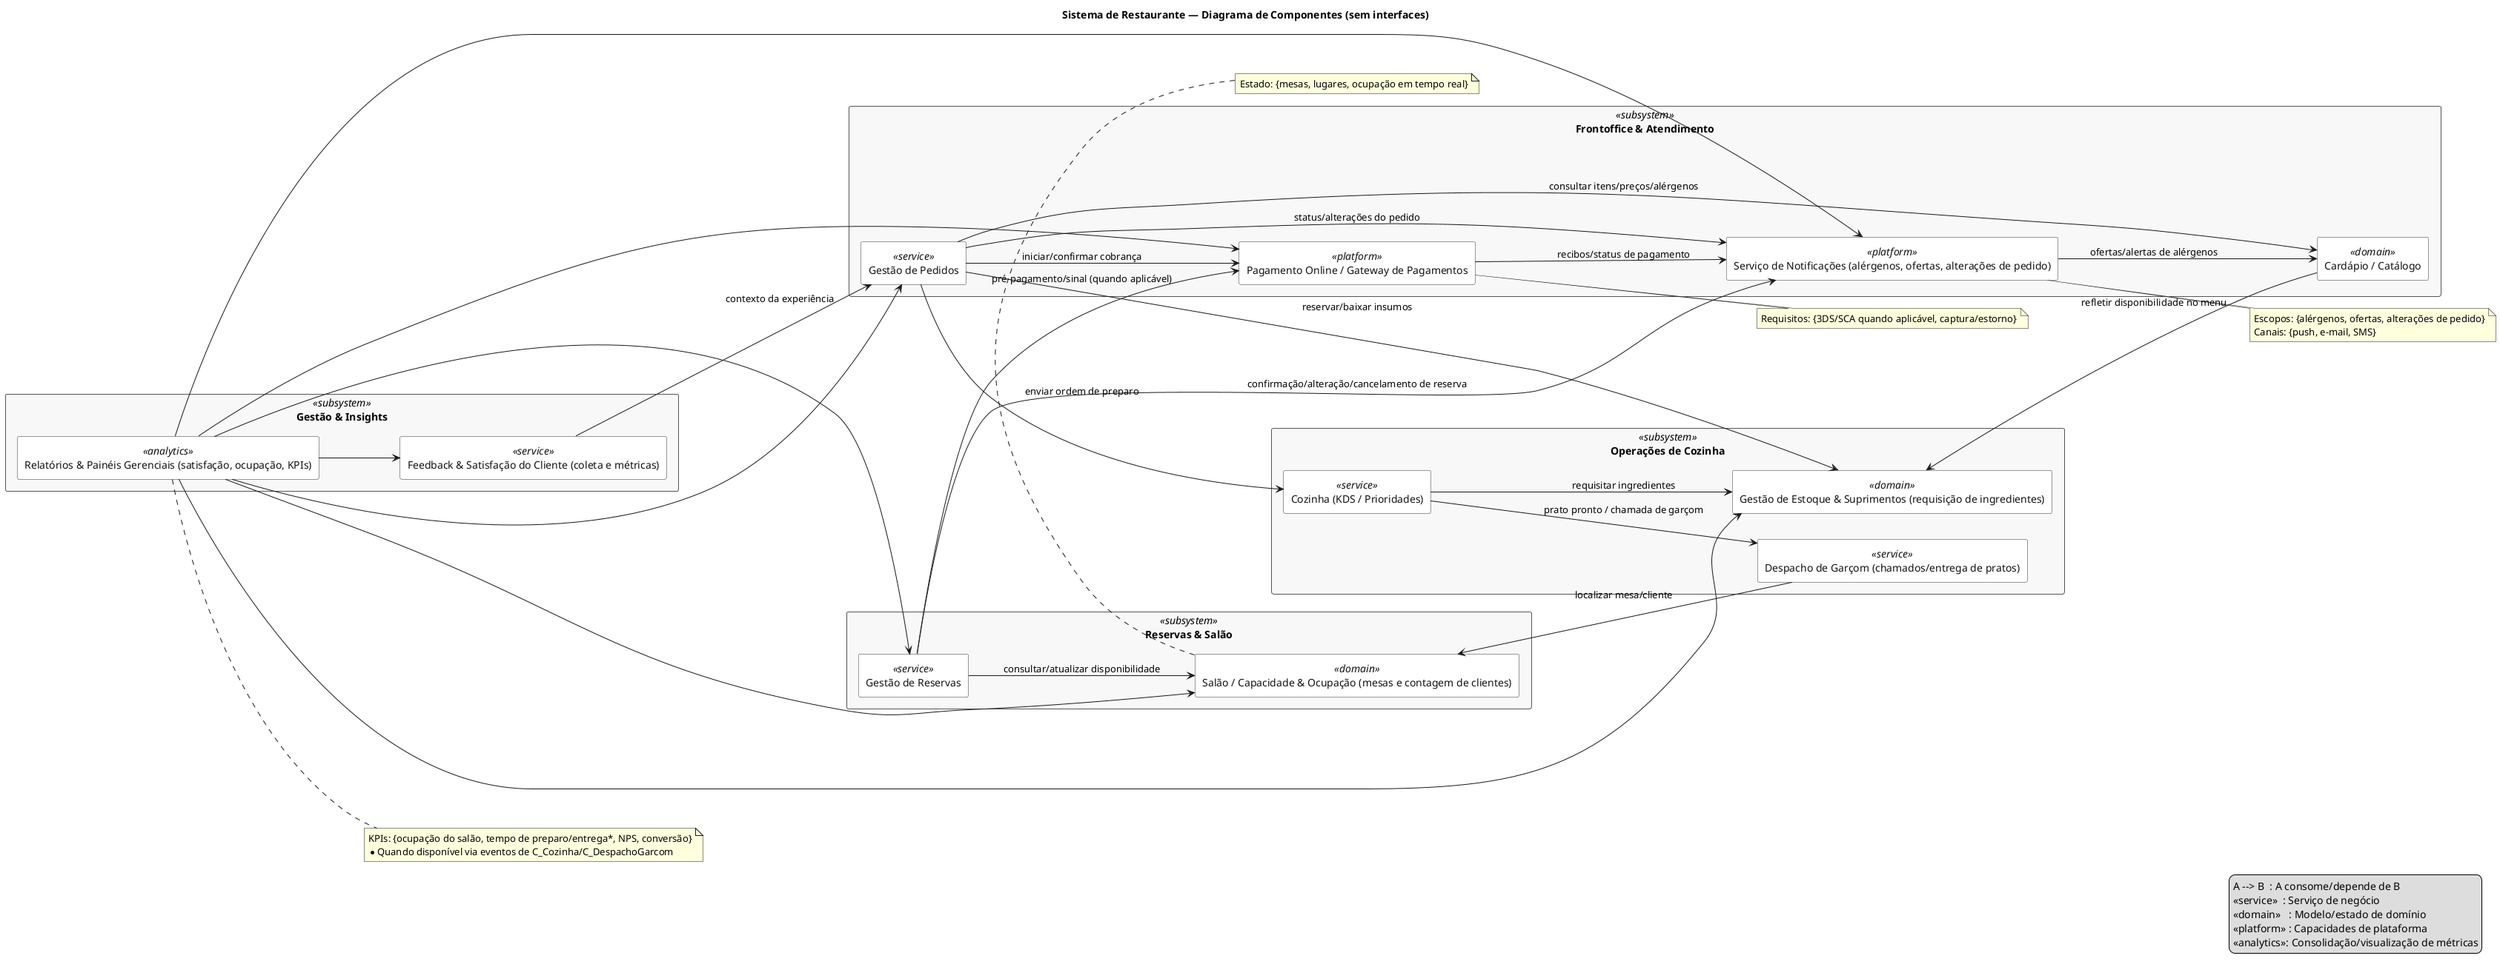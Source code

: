 @startuml componentes - restaurante - final v3
title Sistema de Restaurante — Diagrama de Componentes (sem interfaces)
left to right direction

skinparam componentStyle rectangle
skinparam packageStyle rectangle
skinparam shadowing false
skinparam component {
  BackgroundColor #FFFFFF
  BorderColor #333333
  FontColor #111111
}
skinparam package {
  BackgroundColor #F8F8F8
  BorderColor #555555
}

'=================== Agrupamentos (subsystemas) ===================
package "Frontoffice & Atendimento" <<subsystem>> {
  [Gestão de Pedidos]                                                  as C_Pedidos        <<service>>
  [Cardápio / Catálogo]                                                as C_Cardapio       <<domain>>
  [Serviço de Notificações (alérgenos, ofertas, alterações de pedido)] as C_Notificacoes   <<platform>>
  [Pagamento Online / Gateway de Pagamentos]                           as C_Pagamento      <<platform>>
}

package "Reservas & Salão" <<subsystem>> {
  [Gestão de Reservas]                                                 as C_Reservas       <<service>>
  [Salão / Capacidade & Ocupação (mesas e contagem de clientes)]       as C_Salao          <<domain>>
}

package "Operações de Cozinha" <<subsystem>> {
  [Cozinha (KDS / Prioridades)]                                        as C_Cozinha        <<service>>
  [Despacho de Garçom (chamados/entrega de pratos)]                    as C_DespachoGarcom <<service>>
  [Gestão de Estoque & Suprimentos (requisição de ingredientes)]       as C_Estoque        <<domain>>
}

package "Gestão & Insights" <<subsystem>> {
  [Feedback & Satisfação do Cliente (coleta e métricas)]               as C_Feedback       <<service>>
  [Relatórios & Painéis Gerenciais (satisfação, ocupação, KPIs)]       as C_Relatorios     <<analytics>>
}

'=================== Relações (derivadas dos casos de uso) ===================

'— Reservas consulta/atualiza disponibilidade do salão e comunica o cliente
C_Reservas --> C_Salao         : consultar/atualizar disponibilidade
C_Reservas --> C_Notificacoes  : confirmação/alteração/cancelamento de reserva
C_Reservas --> C_Pagamento     : pré-pagamento/sinal (quando aplicável)

'— Pedidos depende de cardápio, estoque, cozinha, pagamento e notifica status
C_Pedidos  --> C_Cardapio      : consultar itens/preços/alérgenos
C_Pedidos  --> C_Estoque       : reservar/baixar insumos
C_Pedidos  --> C_Cozinha       : enviar ordem de preparo
C_Pedidos  --> C_Pagamento     : iniciar/confirmar cobrança
C_Pedidos  --> C_Notificacoes  : status/alterações do pedido

'— Cozinha aciona despacho de garçom e solicita insumos
C_Cozinha  --> C_DespachoGarcom : prato pronto / chamada de garçom
C_Cozinha  --> C_Estoque        : requisitar ingredientes

'— Despacho de garçom usa mapa/ocupação do salão para entrega
C_DespachoGarcom --> C_Salao     : localizar mesa/cliente

'— Cardápio alinha disponibilidade com estoque
C_Cardapio --> C_Estoque        : refletir disponibilidade no menu

'— Notificações pode referenciar itens do cardápio e pagamento
C_Notificacoes --> C_Cardapio   : ofertas/alertas de alérgenos
C_Pagamento    --> C_Notificacoes : recibos/status de pagamento

'— Feedback associa avaliação a um pedido específico
C_Feedback --> C_Pedidos        : contexto da experiência

'— Relatórios consolida indicadores para o gerente
C_Relatorios --> C_Reservas
C_Relatorios --> C_Pedidos
C_Relatorios --> C_Salao
C_Relatorios --> C_Estoque
C_Relatorios --> C_Pagamento
C_Relatorios --> C_Feedback
C_Relatorios --> C_Notificacoes

'=================== Notas/Restrições (sem interfaces) ===================
note right of C_Notificacoes
  Escopos: {alérgenos, ofertas, alterações de pedido}
  Canais: {push, e-mail, SMS}
end note

note right of C_Pagamento
  Requisitos: {3DS/SCA quando aplicável, captura/estorno}
end note

note right of C_Relatorios
  KPIs: {ocupação do salão, tempo de preparo/entrega*, NPS, conversão}
  *Quando disponível via eventos de C_Cozinha/C_DespachoGarcom
end note

note bottom of C_Salao
  Estado: {mesas, lugares, ocupação em tempo real}
end note

'=================== Legenda ===================
legend right
  A --> B  : A consome/depende de B
  <<service>>  : Serviço de negócio
  <<domain>>   : Modelo/estado de domínio
  <<platform>> : Capacidades de plataforma
  <<analytics>>: Consolidação/visualização de métricas
endlegend

@enduml
